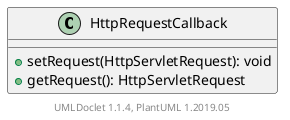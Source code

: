 @startuml

    class HttpRequestCallback [[HttpRequestCallback.html]] {
        +setRequest(HttpServletRequest): void
        +getRequest(): HttpServletRequest
    }


    center footer UMLDoclet 1.1.4, PlantUML 1.2019.05
@enduml
